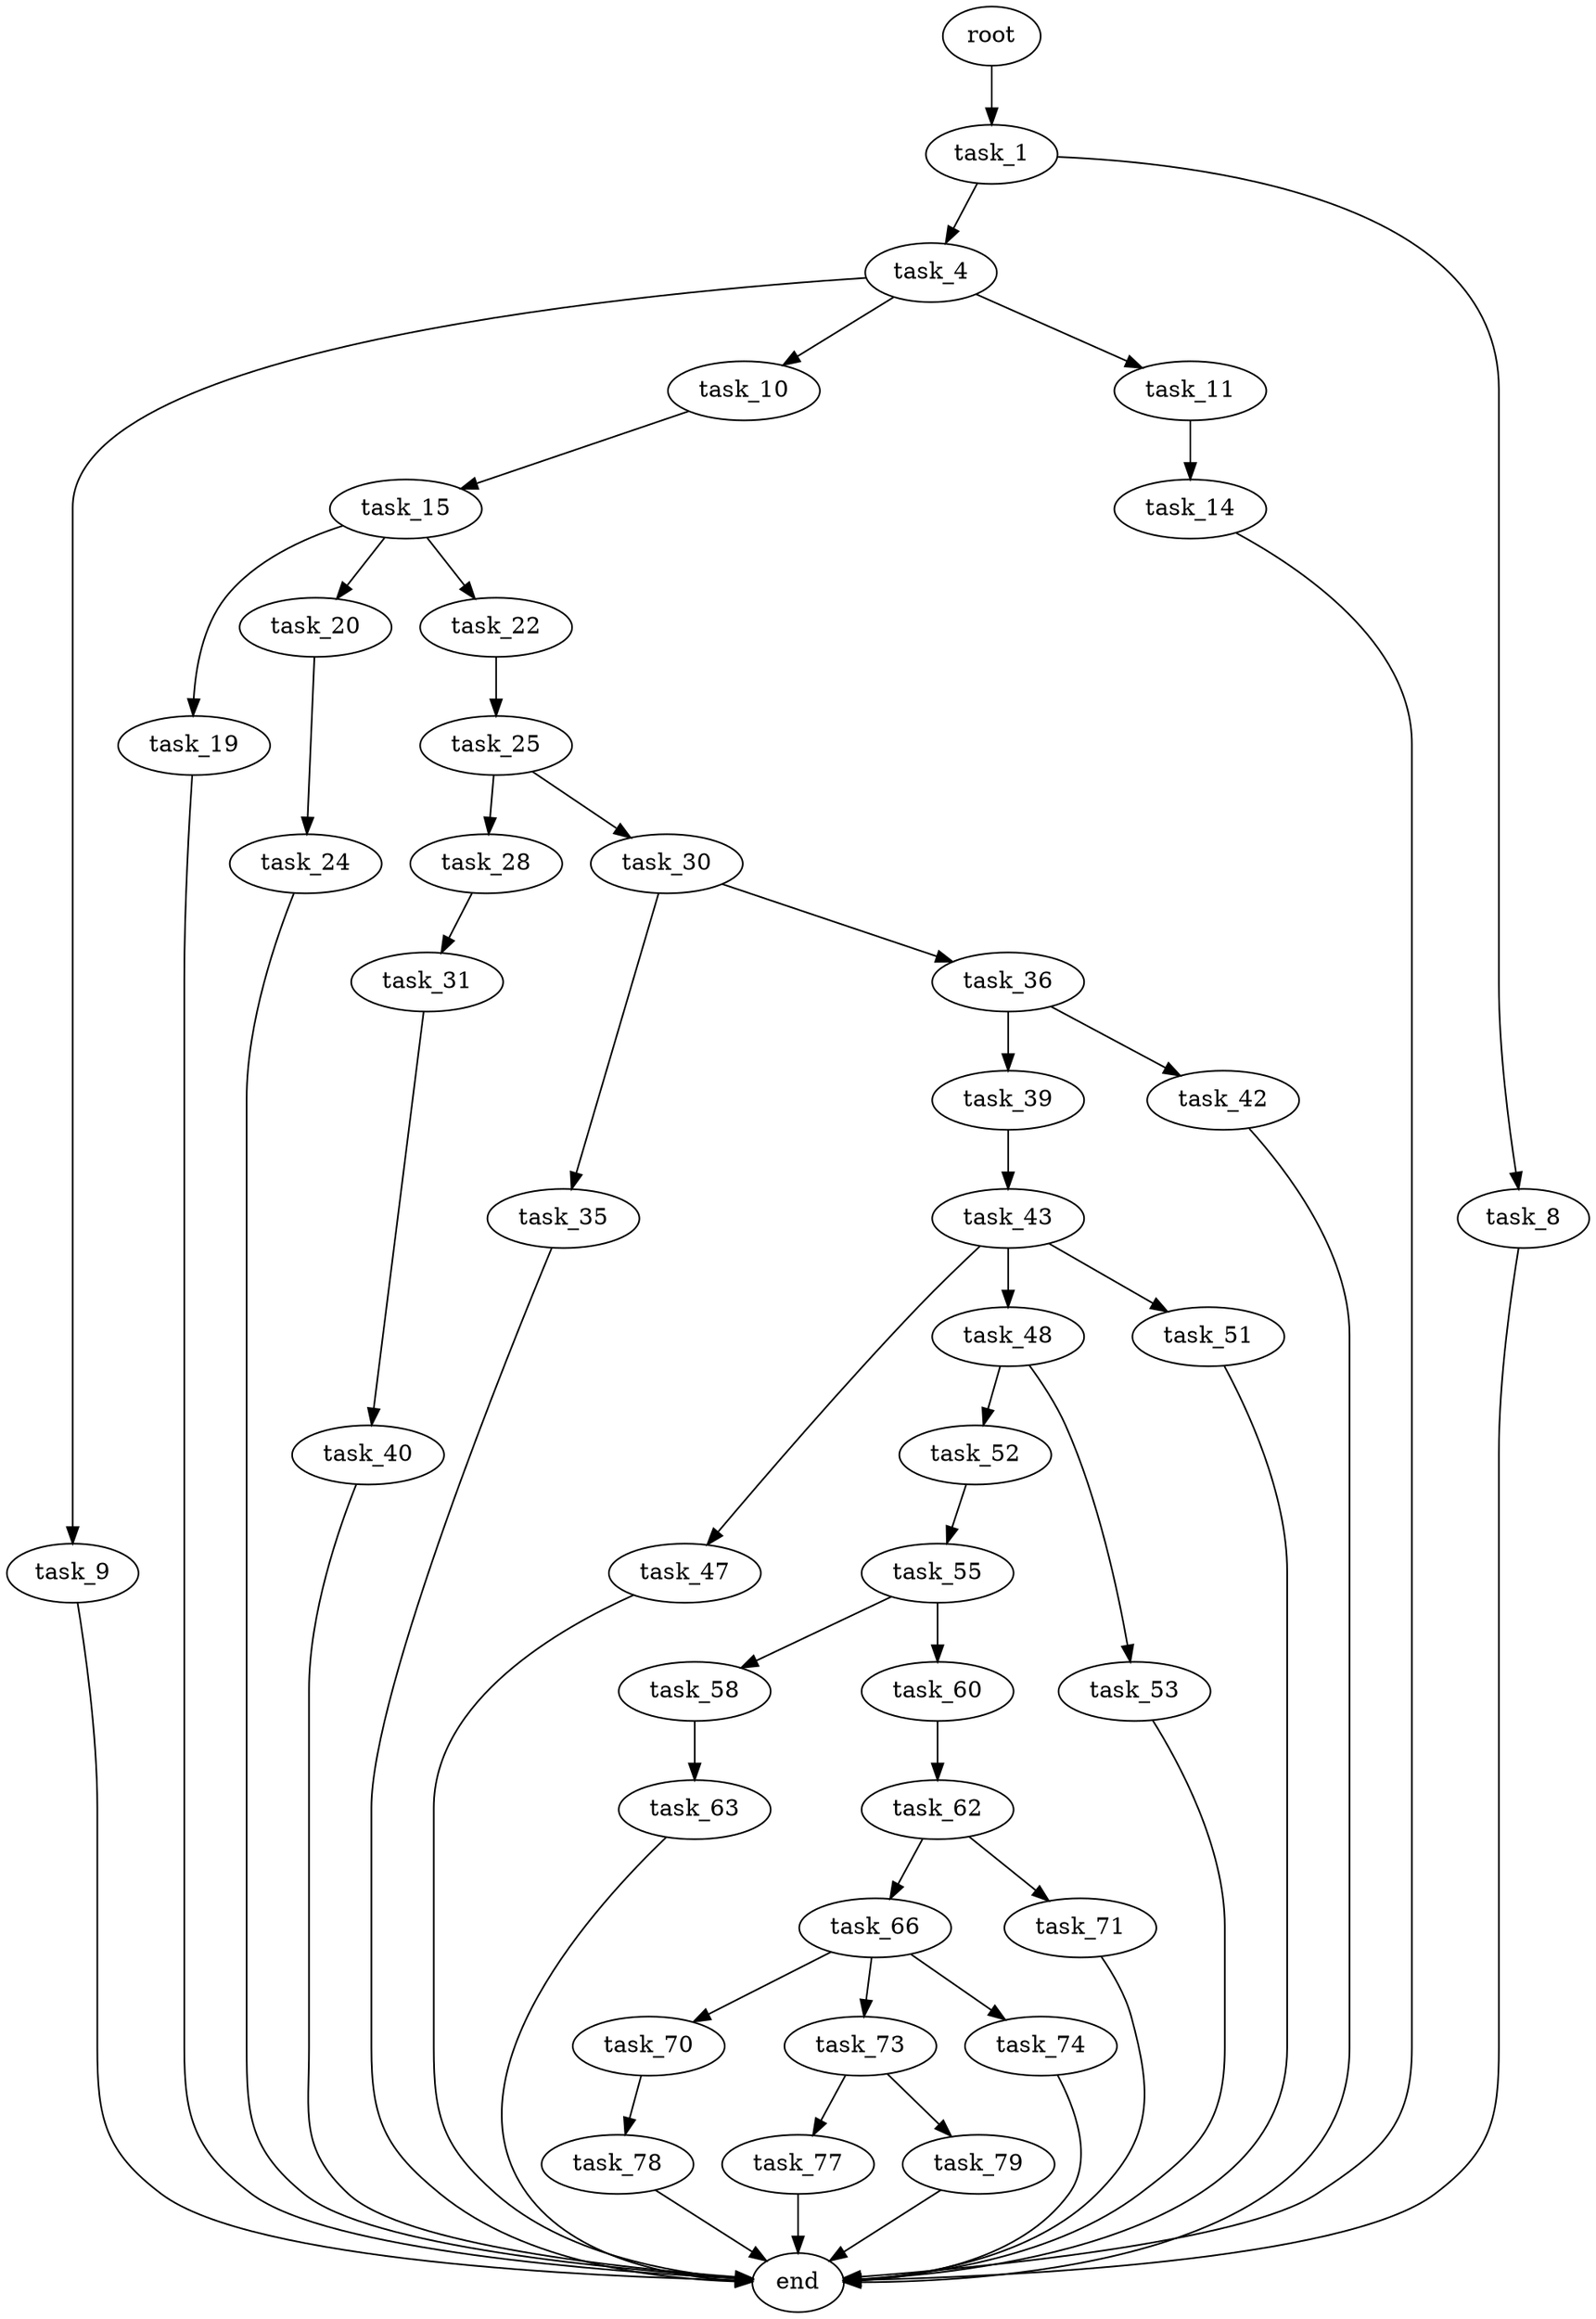 digraph G {
  root [size="0.000000"];
  task_1 [size="802734342478.000000"];
  task_4 [size="231928233984.000000"];
  task_8 [size="8589934592.000000"];
  task_9 [size="134217728000.000000"];
  task_10 [size="782757789696.000000"];
  task_11 [size="368293445632.000000"];
  end [size="0.000000"];
  task_15 [size="16605666635.000000"];
  task_14 [size="382181211208.000000"];
  task_19 [size="15837724728.000000"];
  task_20 [size="7710306621.000000"];
  task_22 [size="801562591024.000000"];
  task_24 [size="231928233984.000000"];
  task_25 [size="27971601696.000000"];
  task_28 [size="681753944.000000"];
  task_30 [size="24262797834.000000"];
  task_31 [size="219245588678.000000"];
  task_35 [size="1309871998481.000000"];
  task_36 [size="1600244728.000000"];
  task_40 [size="15403963446.000000"];
  task_39 [size="1672885511.000000"];
  task_42 [size="201240895239.000000"];
  task_43 [size="11991266331.000000"];
  task_47 [size="8589934592.000000"];
  task_48 [size="693162606240.000000"];
  task_51 [size="2727205027.000000"];
  task_52 [size="3548644725.000000"];
  task_53 [size="231928233984.000000"];
  task_55 [size="368293445632.000000"];
  task_58 [size="391316388426.000000"];
  task_60 [size="34074696103.000000"];
  task_63 [size="36536559531.000000"];
  task_62 [size="185754019020.000000"];
  task_66 [size="5036840355.000000"];
  task_71 [size="233885338635.000000"];
  task_70 [size="159294393660.000000"];
  task_73 [size="28991029248.000000"];
  task_74 [size="50269985580.000000"];
  task_78 [size="28991029248.000000"];
  task_77 [size="8589934592.000000"];
  task_79 [size="4285520153.000000"];

  root -> task_1 [size="1.000000"];
  task_1 -> task_4 [size="838860800.000000"];
  task_1 -> task_8 [size="838860800.000000"];
  task_4 -> task_9 [size="301989888.000000"];
  task_4 -> task_10 [size="301989888.000000"];
  task_4 -> task_11 [size="301989888.000000"];
  task_8 -> end [size="1.000000"];
  task_9 -> end [size="1.000000"];
  task_10 -> task_15 [size="679477248.000000"];
  task_11 -> task_14 [size="411041792.000000"];
  task_15 -> task_19 [size="411041792.000000"];
  task_15 -> task_20 [size="411041792.000000"];
  task_15 -> task_22 [size="411041792.000000"];
  task_14 -> end [size="1.000000"];
  task_19 -> end [size="1.000000"];
  task_20 -> task_24 [size="209715200.000000"];
  task_22 -> task_25 [size="536870912.000000"];
  task_24 -> end [size="1.000000"];
  task_25 -> task_28 [size="134217728.000000"];
  task_25 -> task_30 [size="134217728.000000"];
  task_28 -> task_31 [size="33554432.000000"];
  task_30 -> task_35 [size="679477248.000000"];
  task_30 -> task_36 [size="679477248.000000"];
  task_31 -> task_40 [size="209715200.000000"];
  task_35 -> end [size="1.000000"];
  task_36 -> task_39 [size="33554432.000000"];
  task_36 -> task_42 [size="33554432.000000"];
  task_40 -> end [size="1.000000"];
  task_39 -> task_43 [size="33554432.000000"];
  task_42 -> end [size="1.000000"];
  task_43 -> task_47 [size="33554432.000000"];
  task_43 -> task_48 [size="33554432.000000"];
  task_43 -> task_51 [size="33554432.000000"];
  task_47 -> end [size="1.000000"];
  task_48 -> task_52 [size="536870912.000000"];
  task_48 -> task_53 [size="536870912.000000"];
  task_51 -> end [size="1.000000"];
  task_52 -> task_55 [size="75497472.000000"];
  task_53 -> end [size="1.000000"];
  task_55 -> task_58 [size="411041792.000000"];
  task_55 -> task_60 [size="411041792.000000"];
  task_58 -> task_63 [size="838860800.000000"];
  task_60 -> task_62 [size="679477248.000000"];
  task_63 -> end [size="1.000000"];
  task_62 -> task_66 [size="134217728.000000"];
  task_62 -> task_71 [size="134217728.000000"];
  task_66 -> task_70 [size="301989888.000000"];
  task_66 -> task_73 [size="301989888.000000"];
  task_66 -> task_74 [size="301989888.000000"];
  task_71 -> end [size="1.000000"];
  task_70 -> task_78 [size="134217728.000000"];
  task_73 -> task_77 [size="75497472.000000"];
  task_73 -> task_79 [size="75497472.000000"];
  task_74 -> end [size="1.000000"];
  task_78 -> end [size="1.000000"];
  task_77 -> end [size="1.000000"];
  task_79 -> end [size="1.000000"];
}
